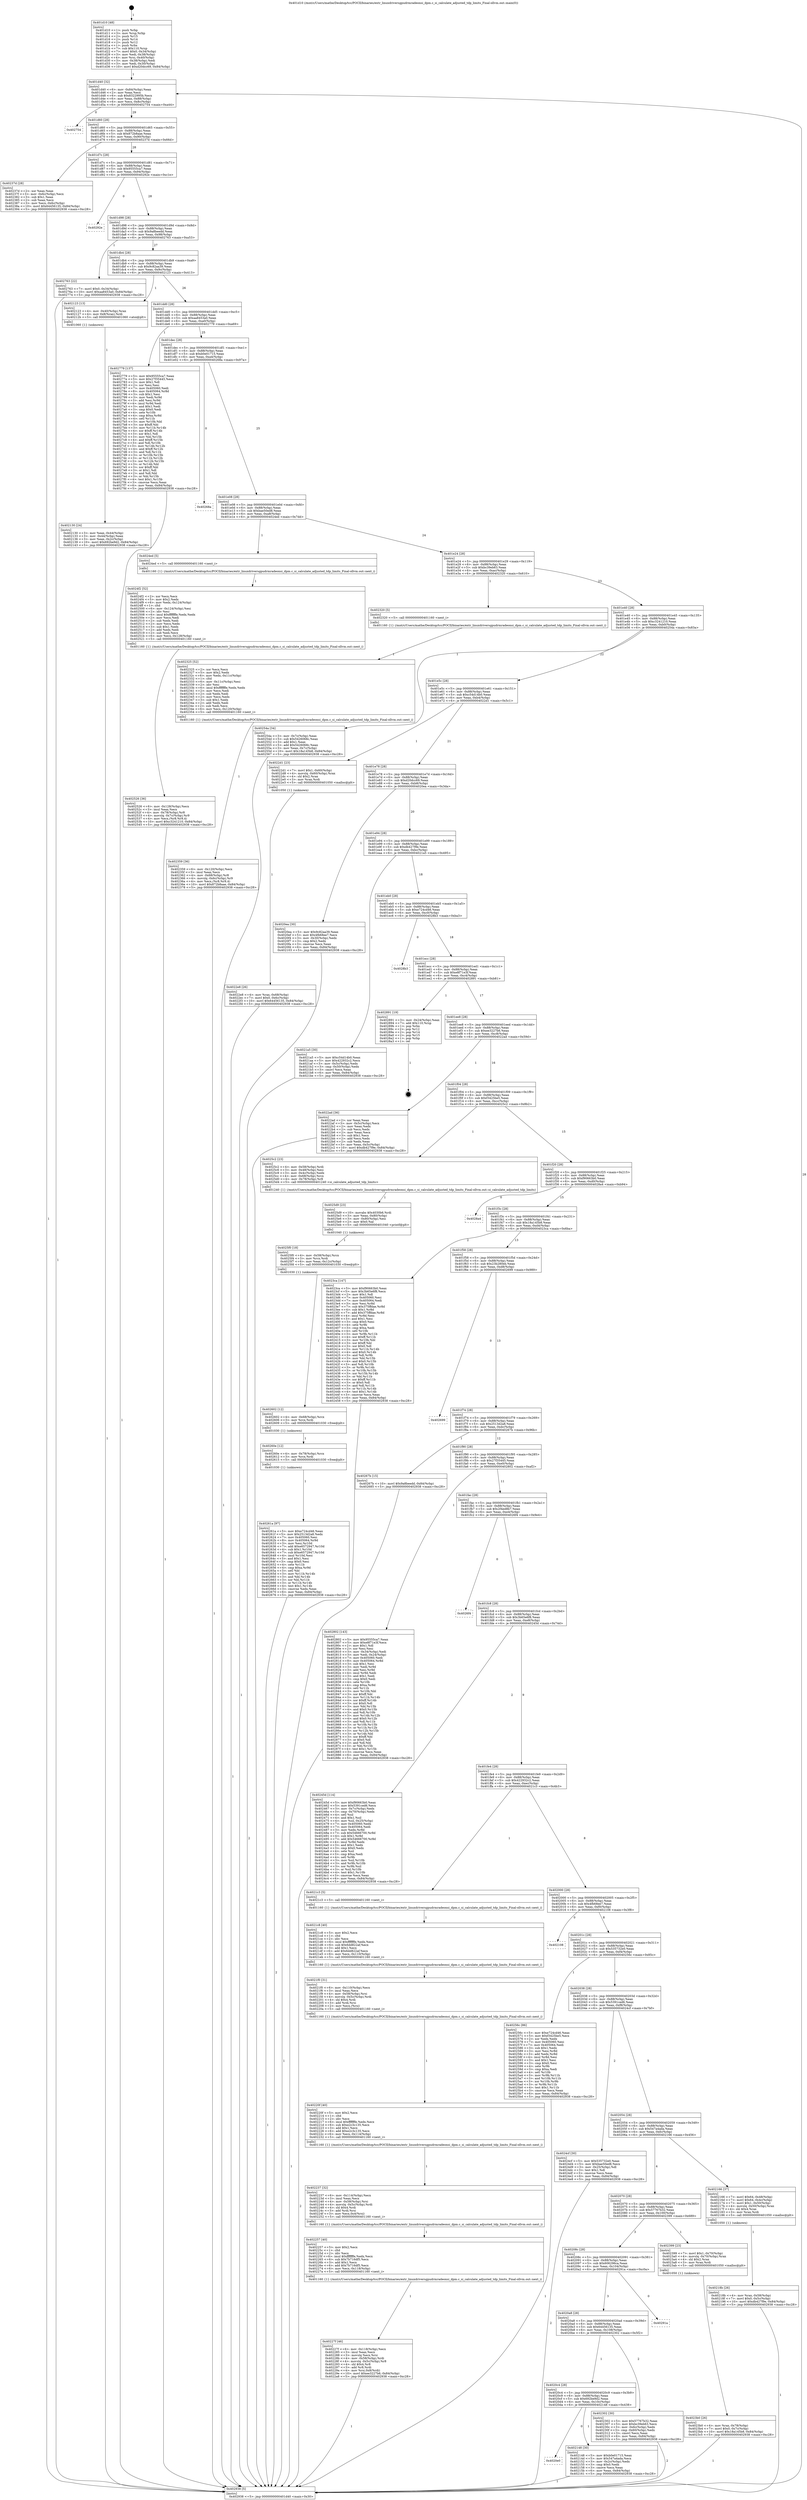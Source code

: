 digraph "0x401d10" {
  label = "0x401d10 (/mnt/c/Users/mathe/Desktop/tcc/POCII/binaries/extr_linuxdriversgpudrmradeonsi_dpm.c_si_calculate_adjusted_tdp_limits_Final-ollvm.out::main(0))"
  labelloc = "t"
  node[shape=record]

  Entry [label="",width=0.3,height=0.3,shape=circle,fillcolor=black,style=filled]
  "0x401d40" [label="{
     0x401d40 [32]\l
     | [instrs]\l
     &nbsp;&nbsp;0x401d40 \<+6\>: mov -0x84(%rbp),%eax\l
     &nbsp;&nbsp;0x401d46 \<+2\>: mov %eax,%ecx\l
     &nbsp;&nbsp;0x401d48 \<+6\>: sub $0x8322995b,%ecx\l
     &nbsp;&nbsp;0x401d4e \<+6\>: mov %eax,-0x88(%rbp)\l
     &nbsp;&nbsp;0x401d54 \<+6\>: mov %ecx,-0x8c(%rbp)\l
     &nbsp;&nbsp;0x401d5a \<+6\>: je 0000000000402754 \<main+0xa44\>\l
  }"]
  "0x402754" [label="{
     0x402754\l
  }", style=dashed]
  "0x401d60" [label="{
     0x401d60 [28]\l
     | [instrs]\l
     &nbsp;&nbsp;0x401d60 \<+5\>: jmp 0000000000401d65 \<main+0x55\>\l
     &nbsp;&nbsp;0x401d65 \<+6\>: mov -0x88(%rbp),%eax\l
     &nbsp;&nbsp;0x401d6b \<+5\>: sub $0x872b8aae,%eax\l
     &nbsp;&nbsp;0x401d70 \<+6\>: mov %eax,-0x90(%rbp)\l
     &nbsp;&nbsp;0x401d76 \<+6\>: je 000000000040237d \<main+0x66d\>\l
  }"]
  Exit [label="",width=0.3,height=0.3,shape=circle,fillcolor=black,style=filled,peripheries=2]
  "0x40237d" [label="{
     0x40237d [28]\l
     | [instrs]\l
     &nbsp;&nbsp;0x40237d \<+2\>: xor %eax,%eax\l
     &nbsp;&nbsp;0x40237f \<+3\>: mov -0x6c(%rbp),%ecx\l
     &nbsp;&nbsp;0x402382 \<+3\>: sub $0x1,%eax\l
     &nbsp;&nbsp;0x402385 \<+2\>: sub %eax,%ecx\l
     &nbsp;&nbsp;0x402387 \<+3\>: mov %ecx,-0x6c(%rbp)\l
     &nbsp;&nbsp;0x40238a \<+10\>: movl $0x64456135,-0x84(%rbp)\l
     &nbsp;&nbsp;0x402394 \<+5\>: jmp 0000000000402938 \<main+0xc28\>\l
  }"]
  "0x401d7c" [label="{
     0x401d7c [28]\l
     | [instrs]\l
     &nbsp;&nbsp;0x401d7c \<+5\>: jmp 0000000000401d81 \<main+0x71\>\l
     &nbsp;&nbsp;0x401d81 \<+6\>: mov -0x88(%rbp),%eax\l
     &nbsp;&nbsp;0x401d87 \<+5\>: sub $0x95555ca7,%eax\l
     &nbsp;&nbsp;0x401d8c \<+6\>: mov %eax,-0x94(%rbp)\l
     &nbsp;&nbsp;0x401d92 \<+6\>: je 000000000040292e \<main+0xc1e\>\l
  }"]
  "0x40261a" [label="{
     0x40261a [97]\l
     | [instrs]\l
     &nbsp;&nbsp;0x40261a \<+5\>: mov $0xe724cd46,%eax\l
     &nbsp;&nbsp;0x40261f \<+5\>: mov $0x2513d2a8,%edx\l
     &nbsp;&nbsp;0x402624 \<+7\>: mov 0x405060,%esi\l
     &nbsp;&nbsp;0x40262b \<+8\>: mov 0x405064,%r9d\l
     &nbsp;&nbsp;0x402633 \<+3\>: mov %esi,%r10d\l
     &nbsp;&nbsp;0x402636 \<+7\>: add $0xe6572947,%r10d\l
     &nbsp;&nbsp;0x40263d \<+4\>: sub $0x1,%r10d\l
     &nbsp;&nbsp;0x402641 \<+7\>: sub $0xe6572947,%r10d\l
     &nbsp;&nbsp;0x402648 \<+4\>: imul %r10d,%esi\l
     &nbsp;&nbsp;0x40264c \<+3\>: and $0x1,%esi\l
     &nbsp;&nbsp;0x40264f \<+3\>: cmp $0x0,%esi\l
     &nbsp;&nbsp;0x402652 \<+4\>: sete %r11b\l
     &nbsp;&nbsp;0x402656 \<+4\>: cmp $0xa,%r9d\l
     &nbsp;&nbsp;0x40265a \<+3\>: setl %bl\l
     &nbsp;&nbsp;0x40265d \<+3\>: mov %r11b,%r14b\l
     &nbsp;&nbsp;0x402660 \<+3\>: and %bl,%r14b\l
     &nbsp;&nbsp;0x402663 \<+3\>: xor %bl,%r11b\l
     &nbsp;&nbsp;0x402666 \<+3\>: or %r11b,%r14b\l
     &nbsp;&nbsp;0x402669 \<+4\>: test $0x1,%r14b\l
     &nbsp;&nbsp;0x40266d \<+3\>: cmovne %edx,%eax\l
     &nbsp;&nbsp;0x402670 \<+6\>: mov %eax,-0x84(%rbp)\l
     &nbsp;&nbsp;0x402676 \<+5\>: jmp 0000000000402938 \<main+0xc28\>\l
  }"]
  "0x40292e" [label="{
     0x40292e\l
  }", style=dashed]
  "0x401d98" [label="{
     0x401d98 [28]\l
     | [instrs]\l
     &nbsp;&nbsp;0x401d98 \<+5\>: jmp 0000000000401d9d \<main+0x8d\>\l
     &nbsp;&nbsp;0x401d9d \<+6\>: mov -0x88(%rbp),%eax\l
     &nbsp;&nbsp;0x401da3 \<+5\>: sub $0x9a8beedd,%eax\l
     &nbsp;&nbsp;0x401da8 \<+6\>: mov %eax,-0x98(%rbp)\l
     &nbsp;&nbsp;0x401dae \<+6\>: je 0000000000402763 \<main+0xa53\>\l
  }"]
  "0x40260e" [label="{
     0x40260e [12]\l
     | [instrs]\l
     &nbsp;&nbsp;0x40260e \<+4\>: mov -0x78(%rbp),%rcx\l
     &nbsp;&nbsp;0x402612 \<+3\>: mov %rcx,%rdi\l
     &nbsp;&nbsp;0x402615 \<+5\>: call 0000000000401030 \<free@plt\>\l
     | [calls]\l
     &nbsp;&nbsp;0x401030 \{1\} (unknown)\l
  }"]
  "0x402763" [label="{
     0x402763 [22]\l
     | [instrs]\l
     &nbsp;&nbsp;0x402763 \<+7\>: movl $0x0,-0x34(%rbp)\l
     &nbsp;&nbsp;0x40276a \<+10\>: movl $0xaa8453a0,-0x84(%rbp)\l
     &nbsp;&nbsp;0x402774 \<+5\>: jmp 0000000000402938 \<main+0xc28\>\l
  }"]
  "0x401db4" [label="{
     0x401db4 [28]\l
     | [instrs]\l
     &nbsp;&nbsp;0x401db4 \<+5\>: jmp 0000000000401db9 \<main+0xa9\>\l
     &nbsp;&nbsp;0x401db9 \<+6\>: mov -0x88(%rbp),%eax\l
     &nbsp;&nbsp;0x401dbf \<+5\>: sub $0x9c82aa39,%eax\l
     &nbsp;&nbsp;0x401dc4 \<+6\>: mov %eax,-0x9c(%rbp)\l
     &nbsp;&nbsp;0x401dca \<+6\>: je 0000000000402123 \<main+0x413\>\l
  }"]
  "0x402602" [label="{
     0x402602 [12]\l
     | [instrs]\l
     &nbsp;&nbsp;0x402602 \<+4\>: mov -0x68(%rbp),%rcx\l
     &nbsp;&nbsp;0x402606 \<+3\>: mov %rcx,%rdi\l
     &nbsp;&nbsp;0x402609 \<+5\>: call 0000000000401030 \<free@plt\>\l
     | [calls]\l
     &nbsp;&nbsp;0x401030 \{1\} (unknown)\l
  }"]
  "0x402123" [label="{
     0x402123 [13]\l
     | [instrs]\l
     &nbsp;&nbsp;0x402123 \<+4\>: mov -0x40(%rbp),%rax\l
     &nbsp;&nbsp;0x402127 \<+4\>: mov 0x8(%rax),%rdi\l
     &nbsp;&nbsp;0x40212b \<+5\>: call 0000000000401060 \<atoi@plt\>\l
     | [calls]\l
     &nbsp;&nbsp;0x401060 \{1\} (unknown)\l
  }"]
  "0x401dd0" [label="{
     0x401dd0 [28]\l
     | [instrs]\l
     &nbsp;&nbsp;0x401dd0 \<+5\>: jmp 0000000000401dd5 \<main+0xc5\>\l
     &nbsp;&nbsp;0x401dd5 \<+6\>: mov -0x88(%rbp),%eax\l
     &nbsp;&nbsp;0x401ddb \<+5\>: sub $0xaa8453a0,%eax\l
     &nbsp;&nbsp;0x401de0 \<+6\>: mov %eax,-0xa0(%rbp)\l
     &nbsp;&nbsp;0x401de6 \<+6\>: je 0000000000402779 \<main+0xa69\>\l
  }"]
  "0x4025f0" [label="{
     0x4025f0 [18]\l
     | [instrs]\l
     &nbsp;&nbsp;0x4025f0 \<+4\>: mov -0x58(%rbp),%rcx\l
     &nbsp;&nbsp;0x4025f4 \<+3\>: mov %rcx,%rdi\l
     &nbsp;&nbsp;0x4025f7 \<+6\>: mov %eax,-0x12c(%rbp)\l
     &nbsp;&nbsp;0x4025fd \<+5\>: call 0000000000401030 \<free@plt\>\l
     | [calls]\l
     &nbsp;&nbsp;0x401030 \{1\} (unknown)\l
  }"]
  "0x402779" [label="{
     0x402779 [137]\l
     | [instrs]\l
     &nbsp;&nbsp;0x402779 \<+5\>: mov $0x95555ca7,%eax\l
     &nbsp;&nbsp;0x40277e \<+5\>: mov $0x27f35445,%ecx\l
     &nbsp;&nbsp;0x402783 \<+2\>: mov $0x1,%dl\l
     &nbsp;&nbsp;0x402785 \<+2\>: xor %esi,%esi\l
     &nbsp;&nbsp;0x402787 \<+7\>: mov 0x405060,%edi\l
     &nbsp;&nbsp;0x40278e \<+8\>: mov 0x405064,%r8d\l
     &nbsp;&nbsp;0x402796 \<+3\>: sub $0x1,%esi\l
     &nbsp;&nbsp;0x402799 \<+3\>: mov %edi,%r9d\l
     &nbsp;&nbsp;0x40279c \<+3\>: add %esi,%r9d\l
     &nbsp;&nbsp;0x40279f \<+4\>: imul %r9d,%edi\l
     &nbsp;&nbsp;0x4027a3 \<+3\>: and $0x1,%edi\l
     &nbsp;&nbsp;0x4027a6 \<+3\>: cmp $0x0,%edi\l
     &nbsp;&nbsp;0x4027a9 \<+4\>: sete %r10b\l
     &nbsp;&nbsp;0x4027ad \<+4\>: cmp $0xa,%r8d\l
     &nbsp;&nbsp;0x4027b1 \<+4\>: setl %r11b\l
     &nbsp;&nbsp;0x4027b5 \<+3\>: mov %r10b,%bl\l
     &nbsp;&nbsp;0x4027b8 \<+3\>: xor $0xff,%bl\l
     &nbsp;&nbsp;0x4027bb \<+3\>: mov %r11b,%r14b\l
     &nbsp;&nbsp;0x4027be \<+4\>: xor $0xff,%r14b\l
     &nbsp;&nbsp;0x4027c2 \<+3\>: xor $0x1,%dl\l
     &nbsp;&nbsp;0x4027c5 \<+3\>: mov %bl,%r15b\l
     &nbsp;&nbsp;0x4027c8 \<+4\>: and $0xff,%r15b\l
     &nbsp;&nbsp;0x4027cc \<+3\>: and %dl,%r10b\l
     &nbsp;&nbsp;0x4027cf \<+3\>: mov %r14b,%r12b\l
     &nbsp;&nbsp;0x4027d2 \<+4\>: and $0xff,%r12b\l
     &nbsp;&nbsp;0x4027d6 \<+3\>: and %dl,%r11b\l
     &nbsp;&nbsp;0x4027d9 \<+3\>: or %r10b,%r15b\l
     &nbsp;&nbsp;0x4027dc \<+3\>: or %r11b,%r12b\l
     &nbsp;&nbsp;0x4027df \<+3\>: xor %r12b,%r15b\l
     &nbsp;&nbsp;0x4027e2 \<+3\>: or %r14b,%bl\l
     &nbsp;&nbsp;0x4027e5 \<+3\>: xor $0xff,%bl\l
     &nbsp;&nbsp;0x4027e8 \<+3\>: or $0x1,%dl\l
     &nbsp;&nbsp;0x4027eb \<+2\>: and %dl,%bl\l
     &nbsp;&nbsp;0x4027ed \<+3\>: or %bl,%r15b\l
     &nbsp;&nbsp;0x4027f0 \<+4\>: test $0x1,%r15b\l
     &nbsp;&nbsp;0x4027f4 \<+3\>: cmovne %ecx,%eax\l
     &nbsp;&nbsp;0x4027f7 \<+6\>: mov %eax,-0x84(%rbp)\l
     &nbsp;&nbsp;0x4027fd \<+5\>: jmp 0000000000402938 \<main+0xc28\>\l
  }"]
  "0x401dec" [label="{
     0x401dec [28]\l
     | [instrs]\l
     &nbsp;&nbsp;0x401dec \<+5\>: jmp 0000000000401df1 \<main+0xe1\>\l
     &nbsp;&nbsp;0x401df1 \<+6\>: mov -0x88(%rbp),%eax\l
     &nbsp;&nbsp;0x401df7 \<+5\>: sub $0xb0e01715,%eax\l
     &nbsp;&nbsp;0x401dfc \<+6\>: mov %eax,-0xa4(%rbp)\l
     &nbsp;&nbsp;0x401e02 \<+6\>: je 000000000040268a \<main+0x97a\>\l
  }"]
  "0x4025d9" [label="{
     0x4025d9 [23]\l
     | [instrs]\l
     &nbsp;&nbsp;0x4025d9 \<+10\>: movabs $0x4030b6,%rdi\l
     &nbsp;&nbsp;0x4025e3 \<+3\>: mov %eax,-0x80(%rbp)\l
     &nbsp;&nbsp;0x4025e6 \<+3\>: mov -0x80(%rbp),%esi\l
     &nbsp;&nbsp;0x4025e9 \<+2\>: mov $0x0,%al\l
     &nbsp;&nbsp;0x4025eb \<+5\>: call 0000000000401040 \<printf@plt\>\l
     | [calls]\l
     &nbsp;&nbsp;0x401040 \{1\} (unknown)\l
  }"]
  "0x40268a" [label="{
     0x40268a\l
  }", style=dashed]
  "0x401e08" [label="{
     0x401e08 [28]\l
     | [instrs]\l
     &nbsp;&nbsp;0x401e08 \<+5\>: jmp 0000000000401e0d \<main+0xfd\>\l
     &nbsp;&nbsp;0x401e0d \<+6\>: mov -0x88(%rbp),%eax\l
     &nbsp;&nbsp;0x401e13 \<+5\>: sub $0xbae50ed8,%eax\l
     &nbsp;&nbsp;0x401e18 \<+6\>: mov %eax,-0xa8(%rbp)\l
     &nbsp;&nbsp;0x401e1e \<+6\>: je 00000000004024ed \<main+0x7dd\>\l
  }"]
  "0x402526" [label="{
     0x402526 [36]\l
     | [instrs]\l
     &nbsp;&nbsp;0x402526 \<+6\>: mov -0x128(%rbp),%ecx\l
     &nbsp;&nbsp;0x40252c \<+3\>: imul %eax,%ecx\l
     &nbsp;&nbsp;0x40252f \<+4\>: mov -0x78(%rbp),%r8\l
     &nbsp;&nbsp;0x402533 \<+4\>: movslq -0x7c(%rbp),%r9\l
     &nbsp;&nbsp;0x402537 \<+4\>: mov %ecx,(%r8,%r9,4)\l
     &nbsp;&nbsp;0x40253b \<+10\>: movl $0xc3241210,-0x84(%rbp)\l
     &nbsp;&nbsp;0x402545 \<+5\>: jmp 0000000000402938 \<main+0xc28\>\l
  }"]
  "0x4024ed" [label="{
     0x4024ed [5]\l
     | [instrs]\l
     &nbsp;&nbsp;0x4024ed \<+5\>: call 0000000000401160 \<next_i\>\l
     | [calls]\l
     &nbsp;&nbsp;0x401160 \{1\} (/mnt/c/Users/mathe/Desktop/tcc/POCII/binaries/extr_linuxdriversgpudrmradeonsi_dpm.c_si_calculate_adjusted_tdp_limits_Final-ollvm.out::next_i)\l
  }"]
  "0x401e24" [label="{
     0x401e24 [28]\l
     | [instrs]\l
     &nbsp;&nbsp;0x401e24 \<+5\>: jmp 0000000000401e29 \<main+0x119\>\l
     &nbsp;&nbsp;0x401e29 \<+6\>: mov -0x88(%rbp),%eax\l
     &nbsp;&nbsp;0x401e2f \<+5\>: sub $0xbc39eb63,%eax\l
     &nbsp;&nbsp;0x401e34 \<+6\>: mov %eax,-0xac(%rbp)\l
     &nbsp;&nbsp;0x401e3a \<+6\>: je 0000000000402320 \<main+0x610\>\l
  }"]
  "0x4024f2" [label="{
     0x4024f2 [52]\l
     | [instrs]\l
     &nbsp;&nbsp;0x4024f2 \<+2\>: xor %ecx,%ecx\l
     &nbsp;&nbsp;0x4024f4 \<+5\>: mov $0x2,%edx\l
     &nbsp;&nbsp;0x4024f9 \<+6\>: mov %edx,-0x124(%rbp)\l
     &nbsp;&nbsp;0x4024ff \<+1\>: cltd\l
     &nbsp;&nbsp;0x402500 \<+6\>: mov -0x124(%rbp),%esi\l
     &nbsp;&nbsp;0x402506 \<+2\>: idiv %esi\l
     &nbsp;&nbsp;0x402508 \<+6\>: imul $0xfffffffe,%edx,%edx\l
     &nbsp;&nbsp;0x40250e \<+2\>: mov %ecx,%edi\l
     &nbsp;&nbsp;0x402510 \<+2\>: sub %edx,%edi\l
     &nbsp;&nbsp;0x402512 \<+2\>: mov %ecx,%edx\l
     &nbsp;&nbsp;0x402514 \<+3\>: sub $0x1,%edx\l
     &nbsp;&nbsp;0x402517 \<+2\>: add %edx,%edi\l
     &nbsp;&nbsp;0x402519 \<+2\>: sub %edi,%ecx\l
     &nbsp;&nbsp;0x40251b \<+6\>: mov %ecx,-0x128(%rbp)\l
     &nbsp;&nbsp;0x402521 \<+5\>: call 0000000000401160 \<next_i\>\l
     | [calls]\l
     &nbsp;&nbsp;0x401160 \{1\} (/mnt/c/Users/mathe/Desktop/tcc/POCII/binaries/extr_linuxdriversgpudrmradeonsi_dpm.c_si_calculate_adjusted_tdp_limits_Final-ollvm.out::next_i)\l
  }"]
  "0x402320" [label="{
     0x402320 [5]\l
     | [instrs]\l
     &nbsp;&nbsp;0x402320 \<+5\>: call 0000000000401160 \<next_i\>\l
     | [calls]\l
     &nbsp;&nbsp;0x401160 \{1\} (/mnt/c/Users/mathe/Desktop/tcc/POCII/binaries/extr_linuxdriversgpudrmradeonsi_dpm.c_si_calculate_adjusted_tdp_limits_Final-ollvm.out::next_i)\l
  }"]
  "0x401e40" [label="{
     0x401e40 [28]\l
     | [instrs]\l
     &nbsp;&nbsp;0x401e40 \<+5\>: jmp 0000000000401e45 \<main+0x135\>\l
     &nbsp;&nbsp;0x401e45 \<+6\>: mov -0x88(%rbp),%eax\l
     &nbsp;&nbsp;0x401e4b \<+5\>: sub $0xc3241210,%eax\l
     &nbsp;&nbsp;0x401e50 \<+6\>: mov %eax,-0xb0(%rbp)\l
     &nbsp;&nbsp;0x401e56 \<+6\>: je 000000000040254a \<main+0x83a\>\l
  }"]
  "0x4023b0" [label="{
     0x4023b0 [26]\l
     | [instrs]\l
     &nbsp;&nbsp;0x4023b0 \<+4\>: mov %rax,-0x78(%rbp)\l
     &nbsp;&nbsp;0x4023b4 \<+7\>: movl $0x0,-0x7c(%rbp)\l
     &nbsp;&nbsp;0x4023bb \<+10\>: movl $0x18a145b8,-0x84(%rbp)\l
     &nbsp;&nbsp;0x4023c5 \<+5\>: jmp 0000000000402938 \<main+0xc28\>\l
  }"]
  "0x40254a" [label="{
     0x40254a [34]\l
     | [instrs]\l
     &nbsp;&nbsp;0x40254a \<+3\>: mov -0x7c(%rbp),%eax\l
     &nbsp;&nbsp;0x40254d \<+5\>: sub $0x5426068c,%eax\l
     &nbsp;&nbsp;0x402552 \<+3\>: add $0x1,%eax\l
     &nbsp;&nbsp;0x402555 \<+5\>: add $0x5426068c,%eax\l
     &nbsp;&nbsp;0x40255a \<+3\>: mov %eax,-0x7c(%rbp)\l
     &nbsp;&nbsp;0x40255d \<+10\>: movl $0x18a145b8,-0x84(%rbp)\l
     &nbsp;&nbsp;0x402567 \<+5\>: jmp 0000000000402938 \<main+0xc28\>\l
  }"]
  "0x401e5c" [label="{
     0x401e5c [28]\l
     | [instrs]\l
     &nbsp;&nbsp;0x401e5c \<+5\>: jmp 0000000000401e61 \<main+0x151\>\l
     &nbsp;&nbsp;0x401e61 \<+6\>: mov -0x88(%rbp),%eax\l
     &nbsp;&nbsp;0x401e67 \<+5\>: sub $0xc54d14b0,%eax\l
     &nbsp;&nbsp;0x401e6c \<+6\>: mov %eax,-0xb4(%rbp)\l
     &nbsp;&nbsp;0x401e72 \<+6\>: je 00000000004022d1 \<main+0x5c1\>\l
  }"]
  "0x402359" [label="{
     0x402359 [36]\l
     | [instrs]\l
     &nbsp;&nbsp;0x402359 \<+6\>: mov -0x120(%rbp),%ecx\l
     &nbsp;&nbsp;0x40235f \<+3\>: imul %eax,%ecx\l
     &nbsp;&nbsp;0x402362 \<+4\>: mov -0x68(%rbp),%r8\l
     &nbsp;&nbsp;0x402366 \<+4\>: movslq -0x6c(%rbp),%r9\l
     &nbsp;&nbsp;0x40236a \<+4\>: mov %ecx,(%r8,%r9,4)\l
     &nbsp;&nbsp;0x40236e \<+10\>: movl $0x872b8aae,-0x84(%rbp)\l
     &nbsp;&nbsp;0x402378 \<+5\>: jmp 0000000000402938 \<main+0xc28\>\l
  }"]
  "0x4022d1" [label="{
     0x4022d1 [23]\l
     | [instrs]\l
     &nbsp;&nbsp;0x4022d1 \<+7\>: movl $0x1,-0x60(%rbp)\l
     &nbsp;&nbsp;0x4022d8 \<+4\>: movslq -0x60(%rbp),%rax\l
     &nbsp;&nbsp;0x4022dc \<+4\>: shl $0x2,%rax\l
     &nbsp;&nbsp;0x4022e0 \<+3\>: mov %rax,%rdi\l
     &nbsp;&nbsp;0x4022e3 \<+5\>: call 0000000000401050 \<malloc@plt\>\l
     | [calls]\l
     &nbsp;&nbsp;0x401050 \{1\} (unknown)\l
  }"]
  "0x401e78" [label="{
     0x401e78 [28]\l
     | [instrs]\l
     &nbsp;&nbsp;0x401e78 \<+5\>: jmp 0000000000401e7d \<main+0x16d\>\l
     &nbsp;&nbsp;0x401e7d \<+6\>: mov -0x88(%rbp),%eax\l
     &nbsp;&nbsp;0x401e83 \<+5\>: sub $0xd20dcc69,%eax\l
     &nbsp;&nbsp;0x401e88 \<+6\>: mov %eax,-0xb8(%rbp)\l
     &nbsp;&nbsp;0x401e8e \<+6\>: je 00000000004020ea \<main+0x3da\>\l
  }"]
  "0x402325" [label="{
     0x402325 [52]\l
     | [instrs]\l
     &nbsp;&nbsp;0x402325 \<+2\>: xor %ecx,%ecx\l
     &nbsp;&nbsp;0x402327 \<+5\>: mov $0x2,%edx\l
     &nbsp;&nbsp;0x40232c \<+6\>: mov %edx,-0x11c(%rbp)\l
     &nbsp;&nbsp;0x402332 \<+1\>: cltd\l
     &nbsp;&nbsp;0x402333 \<+6\>: mov -0x11c(%rbp),%esi\l
     &nbsp;&nbsp;0x402339 \<+2\>: idiv %esi\l
     &nbsp;&nbsp;0x40233b \<+6\>: imul $0xfffffffe,%edx,%edx\l
     &nbsp;&nbsp;0x402341 \<+2\>: mov %ecx,%edi\l
     &nbsp;&nbsp;0x402343 \<+2\>: sub %edx,%edi\l
     &nbsp;&nbsp;0x402345 \<+2\>: mov %ecx,%edx\l
     &nbsp;&nbsp;0x402347 \<+3\>: sub $0x1,%edx\l
     &nbsp;&nbsp;0x40234a \<+2\>: add %edx,%edi\l
     &nbsp;&nbsp;0x40234c \<+2\>: sub %edi,%ecx\l
     &nbsp;&nbsp;0x40234e \<+6\>: mov %ecx,-0x120(%rbp)\l
     &nbsp;&nbsp;0x402354 \<+5\>: call 0000000000401160 \<next_i\>\l
     | [calls]\l
     &nbsp;&nbsp;0x401160 \{1\} (/mnt/c/Users/mathe/Desktop/tcc/POCII/binaries/extr_linuxdriversgpudrmradeonsi_dpm.c_si_calculate_adjusted_tdp_limits_Final-ollvm.out::next_i)\l
  }"]
  "0x4020ea" [label="{
     0x4020ea [30]\l
     | [instrs]\l
     &nbsp;&nbsp;0x4020ea \<+5\>: mov $0x9c82aa39,%eax\l
     &nbsp;&nbsp;0x4020ef \<+5\>: mov $0x4fb68ee7,%ecx\l
     &nbsp;&nbsp;0x4020f4 \<+3\>: mov -0x30(%rbp),%edx\l
     &nbsp;&nbsp;0x4020f7 \<+3\>: cmp $0x2,%edx\l
     &nbsp;&nbsp;0x4020fa \<+3\>: cmovne %ecx,%eax\l
     &nbsp;&nbsp;0x4020fd \<+6\>: mov %eax,-0x84(%rbp)\l
     &nbsp;&nbsp;0x402103 \<+5\>: jmp 0000000000402938 \<main+0xc28\>\l
  }"]
  "0x401e94" [label="{
     0x401e94 [28]\l
     | [instrs]\l
     &nbsp;&nbsp;0x401e94 \<+5\>: jmp 0000000000401e99 \<main+0x189\>\l
     &nbsp;&nbsp;0x401e99 \<+6\>: mov -0x88(%rbp),%eax\l
     &nbsp;&nbsp;0x401e9f \<+5\>: sub $0xdb427f9e,%eax\l
     &nbsp;&nbsp;0x401ea4 \<+6\>: mov %eax,-0xbc(%rbp)\l
     &nbsp;&nbsp;0x401eaa \<+6\>: je 00000000004021a5 \<main+0x495\>\l
  }"]
  "0x402938" [label="{
     0x402938 [5]\l
     | [instrs]\l
     &nbsp;&nbsp;0x402938 \<+5\>: jmp 0000000000401d40 \<main+0x30\>\l
  }"]
  "0x401d10" [label="{
     0x401d10 [48]\l
     | [instrs]\l
     &nbsp;&nbsp;0x401d10 \<+1\>: push %rbp\l
     &nbsp;&nbsp;0x401d11 \<+3\>: mov %rsp,%rbp\l
     &nbsp;&nbsp;0x401d14 \<+2\>: push %r15\l
     &nbsp;&nbsp;0x401d16 \<+2\>: push %r14\l
     &nbsp;&nbsp;0x401d18 \<+2\>: push %r12\l
     &nbsp;&nbsp;0x401d1a \<+1\>: push %rbx\l
     &nbsp;&nbsp;0x401d1b \<+7\>: sub $0x110,%rsp\l
     &nbsp;&nbsp;0x401d22 \<+7\>: movl $0x0,-0x34(%rbp)\l
     &nbsp;&nbsp;0x401d29 \<+3\>: mov %edi,-0x38(%rbp)\l
     &nbsp;&nbsp;0x401d2c \<+4\>: mov %rsi,-0x40(%rbp)\l
     &nbsp;&nbsp;0x401d30 \<+3\>: mov -0x38(%rbp),%edi\l
     &nbsp;&nbsp;0x401d33 \<+3\>: mov %edi,-0x30(%rbp)\l
     &nbsp;&nbsp;0x401d36 \<+10\>: movl $0xd20dcc69,-0x84(%rbp)\l
  }"]
  "0x402130" [label="{
     0x402130 [24]\l
     | [instrs]\l
     &nbsp;&nbsp;0x402130 \<+3\>: mov %eax,-0x44(%rbp)\l
     &nbsp;&nbsp;0x402133 \<+3\>: mov -0x44(%rbp),%eax\l
     &nbsp;&nbsp;0x402136 \<+3\>: mov %eax,-0x2c(%rbp)\l
     &nbsp;&nbsp;0x402139 \<+10\>: movl $0x692be9d2,-0x84(%rbp)\l
     &nbsp;&nbsp;0x402143 \<+5\>: jmp 0000000000402938 \<main+0xc28\>\l
  }"]
  "0x4022e8" [label="{
     0x4022e8 [26]\l
     | [instrs]\l
     &nbsp;&nbsp;0x4022e8 \<+4\>: mov %rax,-0x68(%rbp)\l
     &nbsp;&nbsp;0x4022ec \<+7\>: movl $0x0,-0x6c(%rbp)\l
     &nbsp;&nbsp;0x4022f3 \<+10\>: movl $0x64456135,-0x84(%rbp)\l
     &nbsp;&nbsp;0x4022fd \<+5\>: jmp 0000000000402938 \<main+0xc28\>\l
  }"]
  "0x4021a5" [label="{
     0x4021a5 [30]\l
     | [instrs]\l
     &nbsp;&nbsp;0x4021a5 \<+5\>: mov $0xc54d14b0,%eax\l
     &nbsp;&nbsp;0x4021aa \<+5\>: mov $0x422932c2,%ecx\l
     &nbsp;&nbsp;0x4021af \<+3\>: mov -0x5c(%rbp),%edx\l
     &nbsp;&nbsp;0x4021b2 \<+3\>: cmp -0x50(%rbp),%edx\l
     &nbsp;&nbsp;0x4021b5 \<+3\>: cmovl %ecx,%eax\l
     &nbsp;&nbsp;0x4021b8 \<+6\>: mov %eax,-0x84(%rbp)\l
     &nbsp;&nbsp;0x4021be \<+5\>: jmp 0000000000402938 \<main+0xc28\>\l
  }"]
  "0x401eb0" [label="{
     0x401eb0 [28]\l
     | [instrs]\l
     &nbsp;&nbsp;0x401eb0 \<+5\>: jmp 0000000000401eb5 \<main+0x1a5\>\l
     &nbsp;&nbsp;0x401eb5 \<+6\>: mov -0x88(%rbp),%eax\l
     &nbsp;&nbsp;0x401ebb \<+5\>: sub $0xe724cd46,%eax\l
     &nbsp;&nbsp;0x401ec0 \<+6\>: mov %eax,-0xc0(%rbp)\l
     &nbsp;&nbsp;0x401ec6 \<+6\>: je 00000000004028b3 \<main+0xba3\>\l
  }"]
  "0x40227f" [label="{
     0x40227f [46]\l
     | [instrs]\l
     &nbsp;&nbsp;0x40227f \<+6\>: mov -0x118(%rbp),%ecx\l
     &nbsp;&nbsp;0x402285 \<+3\>: imul %eax,%ecx\l
     &nbsp;&nbsp;0x402288 \<+3\>: movslq %ecx,%rsi\l
     &nbsp;&nbsp;0x40228b \<+4\>: mov -0x58(%rbp),%rdi\l
     &nbsp;&nbsp;0x40228f \<+4\>: movslq -0x5c(%rbp),%r8\l
     &nbsp;&nbsp;0x402293 \<+4\>: shl $0x4,%r8\l
     &nbsp;&nbsp;0x402297 \<+3\>: add %r8,%rdi\l
     &nbsp;&nbsp;0x40229a \<+4\>: mov %rsi,0x8(%rdi)\l
     &nbsp;&nbsp;0x40229e \<+10\>: movl $0xee3227b6,-0x84(%rbp)\l
     &nbsp;&nbsp;0x4022a8 \<+5\>: jmp 0000000000402938 \<main+0xc28\>\l
  }"]
  "0x4028b3" [label="{
     0x4028b3\l
  }", style=dashed]
  "0x401ecc" [label="{
     0x401ecc [28]\l
     | [instrs]\l
     &nbsp;&nbsp;0x401ecc \<+5\>: jmp 0000000000401ed1 \<main+0x1c1\>\l
     &nbsp;&nbsp;0x401ed1 \<+6\>: mov -0x88(%rbp),%eax\l
     &nbsp;&nbsp;0x401ed7 \<+5\>: sub $0xe8f71e3f,%eax\l
     &nbsp;&nbsp;0x401edc \<+6\>: mov %eax,-0xc4(%rbp)\l
     &nbsp;&nbsp;0x401ee2 \<+6\>: je 0000000000402891 \<main+0xb81\>\l
  }"]
  "0x402257" [label="{
     0x402257 [40]\l
     | [instrs]\l
     &nbsp;&nbsp;0x402257 \<+5\>: mov $0x2,%ecx\l
     &nbsp;&nbsp;0x40225c \<+1\>: cltd\l
     &nbsp;&nbsp;0x40225d \<+2\>: idiv %ecx\l
     &nbsp;&nbsp;0x40225f \<+6\>: imul $0xfffffffe,%edx,%ecx\l
     &nbsp;&nbsp;0x402265 \<+6\>: sub $0x7b716df5,%ecx\l
     &nbsp;&nbsp;0x40226b \<+3\>: add $0x1,%ecx\l
     &nbsp;&nbsp;0x40226e \<+6\>: add $0x7b716df5,%ecx\l
     &nbsp;&nbsp;0x402274 \<+6\>: mov %ecx,-0x118(%rbp)\l
     &nbsp;&nbsp;0x40227a \<+5\>: call 0000000000401160 \<next_i\>\l
     | [calls]\l
     &nbsp;&nbsp;0x401160 \{1\} (/mnt/c/Users/mathe/Desktop/tcc/POCII/binaries/extr_linuxdriversgpudrmradeonsi_dpm.c_si_calculate_adjusted_tdp_limits_Final-ollvm.out::next_i)\l
  }"]
  "0x402891" [label="{
     0x402891 [19]\l
     | [instrs]\l
     &nbsp;&nbsp;0x402891 \<+3\>: mov -0x24(%rbp),%eax\l
     &nbsp;&nbsp;0x402894 \<+7\>: add $0x110,%rsp\l
     &nbsp;&nbsp;0x40289b \<+1\>: pop %rbx\l
     &nbsp;&nbsp;0x40289c \<+2\>: pop %r12\l
     &nbsp;&nbsp;0x40289e \<+2\>: pop %r14\l
     &nbsp;&nbsp;0x4028a0 \<+2\>: pop %r15\l
     &nbsp;&nbsp;0x4028a2 \<+1\>: pop %rbp\l
     &nbsp;&nbsp;0x4028a3 \<+1\>: ret\l
  }"]
  "0x401ee8" [label="{
     0x401ee8 [28]\l
     | [instrs]\l
     &nbsp;&nbsp;0x401ee8 \<+5\>: jmp 0000000000401eed \<main+0x1dd\>\l
     &nbsp;&nbsp;0x401eed \<+6\>: mov -0x88(%rbp),%eax\l
     &nbsp;&nbsp;0x401ef3 \<+5\>: sub $0xee3227b6,%eax\l
     &nbsp;&nbsp;0x401ef8 \<+6\>: mov %eax,-0xc8(%rbp)\l
     &nbsp;&nbsp;0x401efe \<+6\>: je 00000000004022ad \<main+0x59d\>\l
  }"]
  "0x402237" [label="{
     0x402237 [32]\l
     | [instrs]\l
     &nbsp;&nbsp;0x402237 \<+6\>: mov -0x114(%rbp),%ecx\l
     &nbsp;&nbsp;0x40223d \<+3\>: imul %eax,%ecx\l
     &nbsp;&nbsp;0x402240 \<+4\>: mov -0x58(%rbp),%rsi\l
     &nbsp;&nbsp;0x402244 \<+4\>: movslq -0x5c(%rbp),%rdi\l
     &nbsp;&nbsp;0x402248 \<+4\>: shl $0x4,%rdi\l
     &nbsp;&nbsp;0x40224c \<+3\>: add %rdi,%rsi\l
     &nbsp;&nbsp;0x40224f \<+3\>: mov %ecx,0x4(%rsi)\l
     &nbsp;&nbsp;0x402252 \<+5\>: call 0000000000401160 \<next_i\>\l
     | [calls]\l
     &nbsp;&nbsp;0x401160 \{1\} (/mnt/c/Users/mathe/Desktop/tcc/POCII/binaries/extr_linuxdriversgpudrmradeonsi_dpm.c_si_calculate_adjusted_tdp_limits_Final-ollvm.out::next_i)\l
  }"]
  "0x4022ad" [label="{
     0x4022ad [36]\l
     | [instrs]\l
     &nbsp;&nbsp;0x4022ad \<+2\>: xor %eax,%eax\l
     &nbsp;&nbsp;0x4022af \<+3\>: mov -0x5c(%rbp),%ecx\l
     &nbsp;&nbsp;0x4022b2 \<+2\>: mov %eax,%edx\l
     &nbsp;&nbsp;0x4022b4 \<+2\>: sub %ecx,%edx\l
     &nbsp;&nbsp;0x4022b6 \<+2\>: mov %eax,%ecx\l
     &nbsp;&nbsp;0x4022b8 \<+3\>: sub $0x1,%ecx\l
     &nbsp;&nbsp;0x4022bb \<+2\>: add %ecx,%edx\l
     &nbsp;&nbsp;0x4022bd \<+2\>: sub %edx,%eax\l
     &nbsp;&nbsp;0x4022bf \<+3\>: mov %eax,-0x5c(%rbp)\l
     &nbsp;&nbsp;0x4022c2 \<+10\>: movl $0xdb427f9e,-0x84(%rbp)\l
     &nbsp;&nbsp;0x4022cc \<+5\>: jmp 0000000000402938 \<main+0xc28\>\l
  }"]
  "0x401f04" [label="{
     0x401f04 [28]\l
     | [instrs]\l
     &nbsp;&nbsp;0x401f04 \<+5\>: jmp 0000000000401f09 \<main+0x1f9\>\l
     &nbsp;&nbsp;0x401f09 \<+6\>: mov -0x88(%rbp),%eax\l
     &nbsp;&nbsp;0x401f0f \<+5\>: sub $0xf3425be5,%eax\l
     &nbsp;&nbsp;0x401f14 \<+6\>: mov %eax,-0xcc(%rbp)\l
     &nbsp;&nbsp;0x401f1a \<+6\>: je 00000000004025c2 \<main+0x8b2\>\l
  }"]
  "0x40220f" [label="{
     0x40220f [40]\l
     | [instrs]\l
     &nbsp;&nbsp;0x40220f \<+5\>: mov $0x2,%ecx\l
     &nbsp;&nbsp;0x402214 \<+1\>: cltd\l
     &nbsp;&nbsp;0x402215 \<+2\>: idiv %ecx\l
     &nbsp;&nbsp;0x402217 \<+6\>: imul $0xfffffffe,%edx,%ecx\l
     &nbsp;&nbsp;0x40221d \<+6\>: sub $0xe2c3c135,%ecx\l
     &nbsp;&nbsp;0x402223 \<+3\>: add $0x1,%ecx\l
     &nbsp;&nbsp;0x402226 \<+6\>: add $0xe2c3c135,%ecx\l
     &nbsp;&nbsp;0x40222c \<+6\>: mov %ecx,-0x114(%rbp)\l
     &nbsp;&nbsp;0x402232 \<+5\>: call 0000000000401160 \<next_i\>\l
     | [calls]\l
     &nbsp;&nbsp;0x401160 \{1\} (/mnt/c/Users/mathe/Desktop/tcc/POCII/binaries/extr_linuxdriversgpudrmradeonsi_dpm.c_si_calculate_adjusted_tdp_limits_Final-ollvm.out::next_i)\l
  }"]
  "0x4025c2" [label="{
     0x4025c2 [23]\l
     | [instrs]\l
     &nbsp;&nbsp;0x4025c2 \<+4\>: mov -0x58(%rbp),%rdi\l
     &nbsp;&nbsp;0x4025c6 \<+3\>: mov -0x48(%rbp),%esi\l
     &nbsp;&nbsp;0x4025c9 \<+3\>: mov -0x4c(%rbp),%edx\l
     &nbsp;&nbsp;0x4025cc \<+4\>: mov -0x68(%rbp),%rcx\l
     &nbsp;&nbsp;0x4025d0 \<+4\>: mov -0x78(%rbp),%r8\l
     &nbsp;&nbsp;0x4025d4 \<+5\>: call 0000000000401240 \<si_calculate_adjusted_tdp_limits\>\l
     | [calls]\l
     &nbsp;&nbsp;0x401240 \{1\} (/mnt/c/Users/mathe/Desktop/tcc/POCII/binaries/extr_linuxdriversgpudrmradeonsi_dpm.c_si_calculate_adjusted_tdp_limits_Final-ollvm.out::si_calculate_adjusted_tdp_limits)\l
  }"]
  "0x401f20" [label="{
     0x401f20 [28]\l
     | [instrs]\l
     &nbsp;&nbsp;0x401f20 \<+5\>: jmp 0000000000401f25 \<main+0x215\>\l
     &nbsp;&nbsp;0x401f25 \<+6\>: mov -0x88(%rbp),%eax\l
     &nbsp;&nbsp;0x401f2b \<+5\>: sub $0xf90663b0,%eax\l
     &nbsp;&nbsp;0x401f30 \<+6\>: mov %eax,-0xd0(%rbp)\l
     &nbsp;&nbsp;0x401f36 \<+6\>: je 00000000004028a4 \<main+0xb94\>\l
  }"]
  "0x4021f0" [label="{
     0x4021f0 [31]\l
     | [instrs]\l
     &nbsp;&nbsp;0x4021f0 \<+6\>: mov -0x110(%rbp),%ecx\l
     &nbsp;&nbsp;0x4021f6 \<+3\>: imul %eax,%ecx\l
     &nbsp;&nbsp;0x4021f9 \<+4\>: mov -0x58(%rbp),%rsi\l
     &nbsp;&nbsp;0x4021fd \<+4\>: movslq -0x5c(%rbp),%rdi\l
     &nbsp;&nbsp;0x402201 \<+4\>: shl $0x4,%rdi\l
     &nbsp;&nbsp;0x402205 \<+3\>: add %rdi,%rsi\l
     &nbsp;&nbsp;0x402208 \<+2\>: mov %ecx,(%rsi)\l
     &nbsp;&nbsp;0x40220a \<+5\>: call 0000000000401160 \<next_i\>\l
     | [calls]\l
     &nbsp;&nbsp;0x401160 \{1\} (/mnt/c/Users/mathe/Desktop/tcc/POCII/binaries/extr_linuxdriversgpudrmradeonsi_dpm.c_si_calculate_adjusted_tdp_limits_Final-ollvm.out::next_i)\l
  }"]
  "0x4028a4" [label="{
     0x4028a4\l
  }", style=dashed]
  "0x401f3c" [label="{
     0x401f3c [28]\l
     | [instrs]\l
     &nbsp;&nbsp;0x401f3c \<+5\>: jmp 0000000000401f41 \<main+0x231\>\l
     &nbsp;&nbsp;0x401f41 \<+6\>: mov -0x88(%rbp),%eax\l
     &nbsp;&nbsp;0x401f47 \<+5\>: sub $0x18a145b8,%eax\l
     &nbsp;&nbsp;0x401f4c \<+6\>: mov %eax,-0xd4(%rbp)\l
     &nbsp;&nbsp;0x401f52 \<+6\>: je 00000000004023ca \<main+0x6ba\>\l
  }"]
  "0x4021c8" [label="{
     0x4021c8 [40]\l
     | [instrs]\l
     &nbsp;&nbsp;0x4021c8 \<+5\>: mov $0x2,%ecx\l
     &nbsp;&nbsp;0x4021cd \<+1\>: cltd\l
     &nbsp;&nbsp;0x4021ce \<+2\>: idiv %ecx\l
     &nbsp;&nbsp;0x4021d0 \<+6\>: imul $0xfffffffe,%edx,%ecx\l
     &nbsp;&nbsp;0x4021d6 \<+6\>: sub $0x6dd822af,%ecx\l
     &nbsp;&nbsp;0x4021dc \<+3\>: add $0x1,%ecx\l
     &nbsp;&nbsp;0x4021df \<+6\>: add $0x6dd822af,%ecx\l
     &nbsp;&nbsp;0x4021e5 \<+6\>: mov %ecx,-0x110(%rbp)\l
     &nbsp;&nbsp;0x4021eb \<+5\>: call 0000000000401160 \<next_i\>\l
     | [calls]\l
     &nbsp;&nbsp;0x401160 \{1\} (/mnt/c/Users/mathe/Desktop/tcc/POCII/binaries/extr_linuxdriversgpudrmradeonsi_dpm.c_si_calculate_adjusted_tdp_limits_Final-ollvm.out::next_i)\l
  }"]
  "0x4023ca" [label="{
     0x4023ca [147]\l
     | [instrs]\l
     &nbsp;&nbsp;0x4023ca \<+5\>: mov $0xf90663b0,%eax\l
     &nbsp;&nbsp;0x4023cf \<+5\>: mov $0x3b65e6f8,%ecx\l
     &nbsp;&nbsp;0x4023d4 \<+2\>: mov $0x1,%dl\l
     &nbsp;&nbsp;0x4023d6 \<+7\>: mov 0x405060,%esi\l
     &nbsp;&nbsp;0x4023dd \<+7\>: mov 0x405064,%edi\l
     &nbsp;&nbsp;0x4023e4 \<+3\>: mov %esi,%r8d\l
     &nbsp;&nbsp;0x4023e7 \<+7\>: sub $0x375ffdae,%r8d\l
     &nbsp;&nbsp;0x4023ee \<+4\>: sub $0x1,%r8d\l
     &nbsp;&nbsp;0x4023f2 \<+7\>: add $0x375ffdae,%r8d\l
     &nbsp;&nbsp;0x4023f9 \<+4\>: imul %r8d,%esi\l
     &nbsp;&nbsp;0x4023fd \<+3\>: and $0x1,%esi\l
     &nbsp;&nbsp;0x402400 \<+3\>: cmp $0x0,%esi\l
     &nbsp;&nbsp;0x402403 \<+4\>: sete %r9b\l
     &nbsp;&nbsp;0x402407 \<+3\>: cmp $0xa,%edi\l
     &nbsp;&nbsp;0x40240a \<+4\>: setl %r10b\l
     &nbsp;&nbsp;0x40240e \<+3\>: mov %r9b,%r11b\l
     &nbsp;&nbsp;0x402411 \<+4\>: xor $0xff,%r11b\l
     &nbsp;&nbsp;0x402415 \<+3\>: mov %r10b,%bl\l
     &nbsp;&nbsp;0x402418 \<+3\>: xor $0xff,%bl\l
     &nbsp;&nbsp;0x40241b \<+3\>: xor $0x0,%dl\l
     &nbsp;&nbsp;0x40241e \<+3\>: mov %r11b,%r14b\l
     &nbsp;&nbsp;0x402421 \<+4\>: and $0x0,%r14b\l
     &nbsp;&nbsp;0x402425 \<+3\>: and %dl,%r9b\l
     &nbsp;&nbsp;0x402428 \<+3\>: mov %bl,%r15b\l
     &nbsp;&nbsp;0x40242b \<+4\>: and $0x0,%r15b\l
     &nbsp;&nbsp;0x40242f \<+3\>: and %dl,%r10b\l
     &nbsp;&nbsp;0x402432 \<+3\>: or %r9b,%r14b\l
     &nbsp;&nbsp;0x402435 \<+3\>: or %r10b,%r15b\l
     &nbsp;&nbsp;0x402438 \<+3\>: xor %r15b,%r14b\l
     &nbsp;&nbsp;0x40243b \<+3\>: or %bl,%r11b\l
     &nbsp;&nbsp;0x40243e \<+4\>: xor $0xff,%r11b\l
     &nbsp;&nbsp;0x402442 \<+3\>: or $0x0,%dl\l
     &nbsp;&nbsp;0x402445 \<+3\>: and %dl,%r11b\l
     &nbsp;&nbsp;0x402448 \<+3\>: or %r11b,%r14b\l
     &nbsp;&nbsp;0x40244b \<+4\>: test $0x1,%r14b\l
     &nbsp;&nbsp;0x40244f \<+3\>: cmovne %ecx,%eax\l
     &nbsp;&nbsp;0x402452 \<+6\>: mov %eax,-0x84(%rbp)\l
     &nbsp;&nbsp;0x402458 \<+5\>: jmp 0000000000402938 \<main+0xc28\>\l
  }"]
  "0x401f58" [label="{
     0x401f58 [28]\l
     | [instrs]\l
     &nbsp;&nbsp;0x401f58 \<+5\>: jmp 0000000000401f5d \<main+0x24d\>\l
     &nbsp;&nbsp;0x401f5d \<+6\>: mov -0x88(%rbp),%eax\l
     &nbsp;&nbsp;0x401f63 \<+5\>: sub $0x23b280eb,%eax\l
     &nbsp;&nbsp;0x401f68 \<+6\>: mov %eax,-0xd8(%rbp)\l
     &nbsp;&nbsp;0x401f6e \<+6\>: je 0000000000402699 \<main+0x989\>\l
  }"]
  "0x40218b" [label="{
     0x40218b [26]\l
     | [instrs]\l
     &nbsp;&nbsp;0x40218b \<+4\>: mov %rax,-0x58(%rbp)\l
     &nbsp;&nbsp;0x40218f \<+7\>: movl $0x0,-0x5c(%rbp)\l
     &nbsp;&nbsp;0x402196 \<+10\>: movl $0xdb427f9e,-0x84(%rbp)\l
     &nbsp;&nbsp;0x4021a0 \<+5\>: jmp 0000000000402938 \<main+0xc28\>\l
  }"]
  "0x402699" [label="{
     0x402699\l
  }", style=dashed]
  "0x401f74" [label="{
     0x401f74 [28]\l
     | [instrs]\l
     &nbsp;&nbsp;0x401f74 \<+5\>: jmp 0000000000401f79 \<main+0x269\>\l
     &nbsp;&nbsp;0x401f79 \<+6\>: mov -0x88(%rbp),%eax\l
     &nbsp;&nbsp;0x401f7f \<+5\>: sub $0x2513d2a8,%eax\l
     &nbsp;&nbsp;0x401f84 \<+6\>: mov %eax,-0xdc(%rbp)\l
     &nbsp;&nbsp;0x401f8a \<+6\>: je 000000000040267b \<main+0x96b\>\l
  }"]
  "0x4020e0" [label="{
     0x4020e0\l
  }", style=dashed]
  "0x40267b" [label="{
     0x40267b [15]\l
     | [instrs]\l
     &nbsp;&nbsp;0x40267b \<+10\>: movl $0x9a8beedd,-0x84(%rbp)\l
     &nbsp;&nbsp;0x402685 \<+5\>: jmp 0000000000402938 \<main+0xc28\>\l
  }"]
  "0x401f90" [label="{
     0x401f90 [28]\l
     | [instrs]\l
     &nbsp;&nbsp;0x401f90 \<+5\>: jmp 0000000000401f95 \<main+0x285\>\l
     &nbsp;&nbsp;0x401f95 \<+6\>: mov -0x88(%rbp),%eax\l
     &nbsp;&nbsp;0x401f9b \<+5\>: sub $0x27f35445,%eax\l
     &nbsp;&nbsp;0x401fa0 \<+6\>: mov %eax,-0xe0(%rbp)\l
     &nbsp;&nbsp;0x401fa6 \<+6\>: je 0000000000402802 \<main+0xaf2\>\l
  }"]
  "0x402148" [label="{
     0x402148 [30]\l
     | [instrs]\l
     &nbsp;&nbsp;0x402148 \<+5\>: mov $0xb0e01715,%eax\l
     &nbsp;&nbsp;0x40214d \<+5\>: mov $0x547a4ada,%ecx\l
     &nbsp;&nbsp;0x402152 \<+3\>: mov -0x2c(%rbp),%edx\l
     &nbsp;&nbsp;0x402155 \<+3\>: cmp $0x0,%edx\l
     &nbsp;&nbsp;0x402158 \<+3\>: cmove %ecx,%eax\l
     &nbsp;&nbsp;0x40215b \<+6\>: mov %eax,-0x84(%rbp)\l
     &nbsp;&nbsp;0x402161 \<+5\>: jmp 0000000000402938 \<main+0xc28\>\l
  }"]
  "0x402802" [label="{
     0x402802 [143]\l
     | [instrs]\l
     &nbsp;&nbsp;0x402802 \<+5\>: mov $0x95555ca7,%eax\l
     &nbsp;&nbsp;0x402807 \<+5\>: mov $0xe8f71e3f,%ecx\l
     &nbsp;&nbsp;0x40280c \<+2\>: mov $0x1,%dl\l
     &nbsp;&nbsp;0x40280e \<+2\>: xor %esi,%esi\l
     &nbsp;&nbsp;0x402810 \<+3\>: mov -0x34(%rbp),%edi\l
     &nbsp;&nbsp;0x402813 \<+3\>: mov %edi,-0x24(%rbp)\l
     &nbsp;&nbsp;0x402816 \<+7\>: mov 0x405060,%edi\l
     &nbsp;&nbsp;0x40281d \<+8\>: mov 0x405064,%r8d\l
     &nbsp;&nbsp;0x402825 \<+3\>: sub $0x1,%esi\l
     &nbsp;&nbsp;0x402828 \<+3\>: mov %edi,%r9d\l
     &nbsp;&nbsp;0x40282b \<+3\>: add %esi,%r9d\l
     &nbsp;&nbsp;0x40282e \<+4\>: imul %r9d,%edi\l
     &nbsp;&nbsp;0x402832 \<+3\>: and $0x1,%edi\l
     &nbsp;&nbsp;0x402835 \<+3\>: cmp $0x0,%edi\l
     &nbsp;&nbsp;0x402838 \<+4\>: sete %r10b\l
     &nbsp;&nbsp;0x40283c \<+4\>: cmp $0xa,%r8d\l
     &nbsp;&nbsp;0x402840 \<+4\>: setl %r11b\l
     &nbsp;&nbsp;0x402844 \<+3\>: mov %r10b,%bl\l
     &nbsp;&nbsp;0x402847 \<+3\>: xor $0xff,%bl\l
     &nbsp;&nbsp;0x40284a \<+3\>: mov %r11b,%r14b\l
     &nbsp;&nbsp;0x40284d \<+4\>: xor $0xff,%r14b\l
     &nbsp;&nbsp;0x402851 \<+3\>: xor $0x0,%dl\l
     &nbsp;&nbsp;0x402854 \<+3\>: mov %bl,%r15b\l
     &nbsp;&nbsp;0x402857 \<+4\>: and $0x0,%r15b\l
     &nbsp;&nbsp;0x40285b \<+3\>: and %dl,%r10b\l
     &nbsp;&nbsp;0x40285e \<+3\>: mov %r14b,%r12b\l
     &nbsp;&nbsp;0x402861 \<+4\>: and $0x0,%r12b\l
     &nbsp;&nbsp;0x402865 \<+3\>: and %dl,%r11b\l
     &nbsp;&nbsp;0x402868 \<+3\>: or %r10b,%r15b\l
     &nbsp;&nbsp;0x40286b \<+3\>: or %r11b,%r12b\l
     &nbsp;&nbsp;0x40286e \<+3\>: xor %r12b,%r15b\l
     &nbsp;&nbsp;0x402871 \<+3\>: or %r14b,%bl\l
     &nbsp;&nbsp;0x402874 \<+3\>: xor $0xff,%bl\l
     &nbsp;&nbsp;0x402877 \<+3\>: or $0x0,%dl\l
     &nbsp;&nbsp;0x40287a \<+2\>: and %dl,%bl\l
     &nbsp;&nbsp;0x40287c \<+3\>: or %bl,%r15b\l
     &nbsp;&nbsp;0x40287f \<+4\>: test $0x1,%r15b\l
     &nbsp;&nbsp;0x402883 \<+3\>: cmovne %ecx,%eax\l
     &nbsp;&nbsp;0x402886 \<+6\>: mov %eax,-0x84(%rbp)\l
     &nbsp;&nbsp;0x40288c \<+5\>: jmp 0000000000402938 \<main+0xc28\>\l
  }"]
  "0x401fac" [label="{
     0x401fac [28]\l
     | [instrs]\l
     &nbsp;&nbsp;0x401fac \<+5\>: jmp 0000000000401fb1 \<main+0x2a1\>\l
     &nbsp;&nbsp;0x401fb1 \<+6\>: mov -0x88(%rbp),%eax\l
     &nbsp;&nbsp;0x401fb7 \<+5\>: sub $0x2f4ed8b7,%eax\l
     &nbsp;&nbsp;0x401fbc \<+6\>: mov %eax,-0xe4(%rbp)\l
     &nbsp;&nbsp;0x401fc2 \<+6\>: je 00000000004026f4 \<main+0x9e4\>\l
  }"]
  "0x4020c4" [label="{
     0x4020c4 [28]\l
     | [instrs]\l
     &nbsp;&nbsp;0x4020c4 \<+5\>: jmp 00000000004020c9 \<main+0x3b9\>\l
     &nbsp;&nbsp;0x4020c9 \<+6\>: mov -0x88(%rbp),%eax\l
     &nbsp;&nbsp;0x4020cf \<+5\>: sub $0x692be9d2,%eax\l
     &nbsp;&nbsp;0x4020d4 \<+6\>: mov %eax,-0x10c(%rbp)\l
     &nbsp;&nbsp;0x4020da \<+6\>: je 0000000000402148 \<main+0x438\>\l
  }"]
  "0x4026f4" [label="{
     0x4026f4\l
  }", style=dashed]
  "0x401fc8" [label="{
     0x401fc8 [28]\l
     | [instrs]\l
     &nbsp;&nbsp;0x401fc8 \<+5\>: jmp 0000000000401fcd \<main+0x2bd\>\l
     &nbsp;&nbsp;0x401fcd \<+6\>: mov -0x88(%rbp),%eax\l
     &nbsp;&nbsp;0x401fd3 \<+5\>: sub $0x3b65e6f8,%eax\l
     &nbsp;&nbsp;0x401fd8 \<+6\>: mov %eax,-0xe8(%rbp)\l
     &nbsp;&nbsp;0x401fde \<+6\>: je 000000000040245d \<main+0x74d\>\l
  }"]
  "0x402302" [label="{
     0x402302 [30]\l
     | [instrs]\l
     &nbsp;&nbsp;0x402302 \<+5\>: mov $0x57767b32,%eax\l
     &nbsp;&nbsp;0x402307 \<+5\>: mov $0xbc39eb63,%ecx\l
     &nbsp;&nbsp;0x40230c \<+3\>: mov -0x6c(%rbp),%edx\l
     &nbsp;&nbsp;0x40230f \<+3\>: cmp -0x60(%rbp),%edx\l
     &nbsp;&nbsp;0x402312 \<+3\>: cmovl %ecx,%eax\l
     &nbsp;&nbsp;0x402315 \<+6\>: mov %eax,-0x84(%rbp)\l
     &nbsp;&nbsp;0x40231b \<+5\>: jmp 0000000000402938 \<main+0xc28\>\l
  }"]
  "0x40245d" [label="{
     0x40245d [114]\l
     | [instrs]\l
     &nbsp;&nbsp;0x40245d \<+5\>: mov $0xf90663b0,%eax\l
     &nbsp;&nbsp;0x402462 \<+5\>: mov $0x5391ced6,%ecx\l
     &nbsp;&nbsp;0x402467 \<+3\>: mov -0x7c(%rbp),%edx\l
     &nbsp;&nbsp;0x40246a \<+3\>: cmp -0x70(%rbp),%edx\l
     &nbsp;&nbsp;0x40246d \<+4\>: setl %sil\l
     &nbsp;&nbsp;0x402471 \<+4\>: and $0x1,%sil\l
     &nbsp;&nbsp;0x402475 \<+4\>: mov %sil,-0x25(%rbp)\l
     &nbsp;&nbsp;0x402479 \<+7\>: mov 0x405060,%edx\l
     &nbsp;&nbsp;0x402480 \<+7\>: mov 0x405064,%edi\l
     &nbsp;&nbsp;0x402487 \<+3\>: mov %edx,%r8d\l
     &nbsp;&nbsp;0x40248a \<+7\>: sub $0x54666700,%r8d\l
     &nbsp;&nbsp;0x402491 \<+4\>: sub $0x1,%r8d\l
     &nbsp;&nbsp;0x402495 \<+7\>: add $0x54666700,%r8d\l
     &nbsp;&nbsp;0x40249c \<+4\>: imul %r8d,%edx\l
     &nbsp;&nbsp;0x4024a0 \<+3\>: and $0x1,%edx\l
     &nbsp;&nbsp;0x4024a3 \<+3\>: cmp $0x0,%edx\l
     &nbsp;&nbsp;0x4024a6 \<+4\>: sete %sil\l
     &nbsp;&nbsp;0x4024aa \<+3\>: cmp $0xa,%edi\l
     &nbsp;&nbsp;0x4024ad \<+4\>: setl %r9b\l
     &nbsp;&nbsp;0x4024b1 \<+3\>: mov %sil,%r10b\l
     &nbsp;&nbsp;0x4024b4 \<+3\>: and %r9b,%r10b\l
     &nbsp;&nbsp;0x4024b7 \<+3\>: xor %r9b,%sil\l
     &nbsp;&nbsp;0x4024ba \<+3\>: or %sil,%r10b\l
     &nbsp;&nbsp;0x4024bd \<+4\>: test $0x1,%r10b\l
     &nbsp;&nbsp;0x4024c1 \<+3\>: cmovne %ecx,%eax\l
     &nbsp;&nbsp;0x4024c4 \<+6\>: mov %eax,-0x84(%rbp)\l
     &nbsp;&nbsp;0x4024ca \<+5\>: jmp 0000000000402938 \<main+0xc28\>\l
  }"]
  "0x401fe4" [label="{
     0x401fe4 [28]\l
     | [instrs]\l
     &nbsp;&nbsp;0x401fe4 \<+5\>: jmp 0000000000401fe9 \<main+0x2d9\>\l
     &nbsp;&nbsp;0x401fe9 \<+6\>: mov -0x88(%rbp),%eax\l
     &nbsp;&nbsp;0x401fef \<+5\>: sub $0x422932c2,%eax\l
     &nbsp;&nbsp;0x401ff4 \<+6\>: mov %eax,-0xec(%rbp)\l
     &nbsp;&nbsp;0x401ffa \<+6\>: je 00000000004021c3 \<main+0x4b3\>\l
  }"]
  "0x4020a8" [label="{
     0x4020a8 [28]\l
     | [instrs]\l
     &nbsp;&nbsp;0x4020a8 \<+5\>: jmp 00000000004020ad \<main+0x39d\>\l
     &nbsp;&nbsp;0x4020ad \<+6\>: mov -0x88(%rbp),%eax\l
     &nbsp;&nbsp;0x4020b3 \<+5\>: sub $0x64456135,%eax\l
     &nbsp;&nbsp;0x4020b8 \<+6\>: mov %eax,-0x108(%rbp)\l
     &nbsp;&nbsp;0x4020be \<+6\>: je 0000000000402302 \<main+0x5f2\>\l
  }"]
  "0x4021c3" [label="{
     0x4021c3 [5]\l
     | [instrs]\l
     &nbsp;&nbsp;0x4021c3 \<+5\>: call 0000000000401160 \<next_i\>\l
     | [calls]\l
     &nbsp;&nbsp;0x401160 \{1\} (/mnt/c/Users/mathe/Desktop/tcc/POCII/binaries/extr_linuxdriversgpudrmradeonsi_dpm.c_si_calculate_adjusted_tdp_limits_Final-ollvm.out::next_i)\l
  }"]
  "0x402000" [label="{
     0x402000 [28]\l
     | [instrs]\l
     &nbsp;&nbsp;0x402000 \<+5\>: jmp 0000000000402005 \<main+0x2f5\>\l
     &nbsp;&nbsp;0x402005 \<+6\>: mov -0x88(%rbp),%eax\l
     &nbsp;&nbsp;0x40200b \<+5\>: sub $0x4fb68ee7,%eax\l
     &nbsp;&nbsp;0x402010 \<+6\>: mov %eax,-0xf0(%rbp)\l
     &nbsp;&nbsp;0x402016 \<+6\>: je 0000000000402108 \<main+0x3f8\>\l
  }"]
  "0x40291a" [label="{
     0x40291a\l
  }", style=dashed]
  "0x402108" [label="{
     0x402108\l
  }", style=dashed]
  "0x40201c" [label="{
     0x40201c [28]\l
     | [instrs]\l
     &nbsp;&nbsp;0x40201c \<+5\>: jmp 0000000000402021 \<main+0x311\>\l
     &nbsp;&nbsp;0x402021 \<+6\>: mov -0x88(%rbp),%eax\l
     &nbsp;&nbsp;0x402027 \<+5\>: sub $0x535732e0,%eax\l
     &nbsp;&nbsp;0x40202c \<+6\>: mov %eax,-0xf4(%rbp)\l
     &nbsp;&nbsp;0x402032 \<+6\>: je 000000000040256c \<main+0x85c\>\l
  }"]
  "0x40208c" [label="{
     0x40208c [28]\l
     | [instrs]\l
     &nbsp;&nbsp;0x40208c \<+5\>: jmp 0000000000402091 \<main+0x381\>\l
     &nbsp;&nbsp;0x402091 \<+6\>: mov -0x88(%rbp),%eax\l
     &nbsp;&nbsp;0x402097 \<+5\>: sub $0x606296ca,%eax\l
     &nbsp;&nbsp;0x40209c \<+6\>: mov %eax,-0x104(%rbp)\l
     &nbsp;&nbsp;0x4020a2 \<+6\>: je 000000000040291a \<main+0xc0a\>\l
  }"]
  "0x40256c" [label="{
     0x40256c [86]\l
     | [instrs]\l
     &nbsp;&nbsp;0x40256c \<+5\>: mov $0xe724cd46,%eax\l
     &nbsp;&nbsp;0x402571 \<+5\>: mov $0xf3425be5,%ecx\l
     &nbsp;&nbsp;0x402576 \<+2\>: xor %edx,%edx\l
     &nbsp;&nbsp;0x402578 \<+7\>: mov 0x405060,%esi\l
     &nbsp;&nbsp;0x40257f \<+7\>: mov 0x405064,%edi\l
     &nbsp;&nbsp;0x402586 \<+3\>: sub $0x1,%edx\l
     &nbsp;&nbsp;0x402589 \<+3\>: mov %esi,%r8d\l
     &nbsp;&nbsp;0x40258c \<+3\>: add %edx,%r8d\l
     &nbsp;&nbsp;0x40258f \<+4\>: imul %r8d,%esi\l
     &nbsp;&nbsp;0x402593 \<+3\>: and $0x1,%esi\l
     &nbsp;&nbsp;0x402596 \<+3\>: cmp $0x0,%esi\l
     &nbsp;&nbsp;0x402599 \<+4\>: sete %r9b\l
     &nbsp;&nbsp;0x40259d \<+3\>: cmp $0xa,%edi\l
     &nbsp;&nbsp;0x4025a0 \<+4\>: setl %r10b\l
     &nbsp;&nbsp;0x4025a4 \<+3\>: mov %r9b,%r11b\l
     &nbsp;&nbsp;0x4025a7 \<+3\>: and %r10b,%r11b\l
     &nbsp;&nbsp;0x4025aa \<+3\>: xor %r10b,%r9b\l
     &nbsp;&nbsp;0x4025ad \<+3\>: or %r9b,%r11b\l
     &nbsp;&nbsp;0x4025b0 \<+4\>: test $0x1,%r11b\l
     &nbsp;&nbsp;0x4025b4 \<+3\>: cmovne %ecx,%eax\l
     &nbsp;&nbsp;0x4025b7 \<+6\>: mov %eax,-0x84(%rbp)\l
     &nbsp;&nbsp;0x4025bd \<+5\>: jmp 0000000000402938 \<main+0xc28\>\l
  }"]
  "0x402038" [label="{
     0x402038 [28]\l
     | [instrs]\l
     &nbsp;&nbsp;0x402038 \<+5\>: jmp 000000000040203d \<main+0x32d\>\l
     &nbsp;&nbsp;0x40203d \<+6\>: mov -0x88(%rbp),%eax\l
     &nbsp;&nbsp;0x402043 \<+5\>: sub $0x5391ced6,%eax\l
     &nbsp;&nbsp;0x402048 \<+6\>: mov %eax,-0xf8(%rbp)\l
     &nbsp;&nbsp;0x40204e \<+6\>: je 00000000004024cf \<main+0x7bf\>\l
  }"]
  "0x402399" [label="{
     0x402399 [23]\l
     | [instrs]\l
     &nbsp;&nbsp;0x402399 \<+7\>: movl $0x1,-0x70(%rbp)\l
     &nbsp;&nbsp;0x4023a0 \<+4\>: movslq -0x70(%rbp),%rax\l
     &nbsp;&nbsp;0x4023a4 \<+4\>: shl $0x2,%rax\l
     &nbsp;&nbsp;0x4023a8 \<+3\>: mov %rax,%rdi\l
     &nbsp;&nbsp;0x4023ab \<+5\>: call 0000000000401050 \<malloc@plt\>\l
     | [calls]\l
     &nbsp;&nbsp;0x401050 \{1\} (unknown)\l
  }"]
  "0x4024cf" [label="{
     0x4024cf [30]\l
     | [instrs]\l
     &nbsp;&nbsp;0x4024cf \<+5\>: mov $0x535732e0,%eax\l
     &nbsp;&nbsp;0x4024d4 \<+5\>: mov $0xbae50ed8,%ecx\l
     &nbsp;&nbsp;0x4024d9 \<+3\>: mov -0x25(%rbp),%dl\l
     &nbsp;&nbsp;0x4024dc \<+3\>: test $0x1,%dl\l
     &nbsp;&nbsp;0x4024df \<+3\>: cmovne %ecx,%eax\l
     &nbsp;&nbsp;0x4024e2 \<+6\>: mov %eax,-0x84(%rbp)\l
     &nbsp;&nbsp;0x4024e8 \<+5\>: jmp 0000000000402938 \<main+0xc28\>\l
  }"]
  "0x402054" [label="{
     0x402054 [28]\l
     | [instrs]\l
     &nbsp;&nbsp;0x402054 \<+5\>: jmp 0000000000402059 \<main+0x349\>\l
     &nbsp;&nbsp;0x402059 \<+6\>: mov -0x88(%rbp),%eax\l
     &nbsp;&nbsp;0x40205f \<+5\>: sub $0x547a4ada,%eax\l
     &nbsp;&nbsp;0x402064 \<+6\>: mov %eax,-0xfc(%rbp)\l
     &nbsp;&nbsp;0x40206a \<+6\>: je 0000000000402166 \<main+0x456\>\l
  }"]
  "0x402070" [label="{
     0x402070 [28]\l
     | [instrs]\l
     &nbsp;&nbsp;0x402070 \<+5\>: jmp 0000000000402075 \<main+0x365\>\l
     &nbsp;&nbsp;0x402075 \<+6\>: mov -0x88(%rbp),%eax\l
     &nbsp;&nbsp;0x40207b \<+5\>: sub $0x57767b32,%eax\l
     &nbsp;&nbsp;0x402080 \<+6\>: mov %eax,-0x100(%rbp)\l
     &nbsp;&nbsp;0x402086 \<+6\>: je 0000000000402399 \<main+0x689\>\l
  }"]
  "0x402166" [label="{
     0x402166 [37]\l
     | [instrs]\l
     &nbsp;&nbsp;0x402166 \<+7\>: movl $0x64,-0x48(%rbp)\l
     &nbsp;&nbsp;0x40216d \<+7\>: movl $0x64,-0x4c(%rbp)\l
     &nbsp;&nbsp;0x402174 \<+7\>: movl $0x1,-0x50(%rbp)\l
     &nbsp;&nbsp;0x40217b \<+4\>: movslq -0x50(%rbp),%rax\l
     &nbsp;&nbsp;0x40217f \<+4\>: shl $0x4,%rax\l
     &nbsp;&nbsp;0x402183 \<+3\>: mov %rax,%rdi\l
     &nbsp;&nbsp;0x402186 \<+5\>: call 0000000000401050 \<malloc@plt\>\l
     | [calls]\l
     &nbsp;&nbsp;0x401050 \{1\} (unknown)\l
  }"]
  Entry -> "0x401d10" [label=" 1"]
  "0x401d40" -> "0x402754" [label=" 0"]
  "0x401d40" -> "0x401d60" [label=" 29"]
  "0x402891" -> Exit [label=" 1"]
  "0x401d60" -> "0x40237d" [label=" 1"]
  "0x401d60" -> "0x401d7c" [label=" 28"]
  "0x402802" -> "0x402938" [label=" 1"]
  "0x401d7c" -> "0x40292e" [label=" 0"]
  "0x401d7c" -> "0x401d98" [label=" 28"]
  "0x402779" -> "0x402938" [label=" 1"]
  "0x401d98" -> "0x402763" [label=" 1"]
  "0x401d98" -> "0x401db4" [label=" 27"]
  "0x402763" -> "0x402938" [label=" 1"]
  "0x401db4" -> "0x402123" [label=" 1"]
  "0x401db4" -> "0x401dd0" [label=" 26"]
  "0x40267b" -> "0x402938" [label=" 1"]
  "0x401dd0" -> "0x402779" [label=" 1"]
  "0x401dd0" -> "0x401dec" [label=" 25"]
  "0x40261a" -> "0x402938" [label=" 1"]
  "0x401dec" -> "0x40268a" [label=" 0"]
  "0x401dec" -> "0x401e08" [label=" 25"]
  "0x40260e" -> "0x40261a" [label=" 1"]
  "0x401e08" -> "0x4024ed" [label=" 1"]
  "0x401e08" -> "0x401e24" [label=" 24"]
  "0x402602" -> "0x40260e" [label=" 1"]
  "0x401e24" -> "0x402320" [label=" 1"]
  "0x401e24" -> "0x401e40" [label=" 23"]
  "0x4025f0" -> "0x402602" [label=" 1"]
  "0x401e40" -> "0x40254a" [label=" 1"]
  "0x401e40" -> "0x401e5c" [label=" 22"]
  "0x4025d9" -> "0x4025f0" [label=" 1"]
  "0x401e5c" -> "0x4022d1" [label=" 1"]
  "0x401e5c" -> "0x401e78" [label=" 21"]
  "0x4025c2" -> "0x4025d9" [label=" 1"]
  "0x401e78" -> "0x4020ea" [label=" 1"]
  "0x401e78" -> "0x401e94" [label=" 20"]
  "0x4020ea" -> "0x402938" [label=" 1"]
  "0x401d10" -> "0x401d40" [label=" 1"]
  "0x402938" -> "0x401d40" [label=" 28"]
  "0x402123" -> "0x402130" [label=" 1"]
  "0x402130" -> "0x402938" [label=" 1"]
  "0x40256c" -> "0x402938" [label=" 1"]
  "0x401e94" -> "0x4021a5" [label=" 2"]
  "0x401e94" -> "0x401eb0" [label=" 18"]
  "0x40254a" -> "0x402938" [label=" 1"]
  "0x401eb0" -> "0x4028b3" [label=" 0"]
  "0x401eb0" -> "0x401ecc" [label=" 18"]
  "0x402526" -> "0x402938" [label=" 1"]
  "0x401ecc" -> "0x402891" [label=" 1"]
  "0x401ecc" -> "0x401ee8" [label=" 17"]
  "0x4024f2" -> "0x402526" [label=" 1"]
  "0x401ee8" -> "0x4022ad" [label=" 1"]
  "0x401ee8" -> "0x401f04" [label=" 16"]
  "0x4024ed" -> "0x4024f2" [label=" 1"]
  "0x401f04" -> "0x4025c2" [label=" 1"]
  "0x401f04" -> "0x401f20" [label=" 15"]
  "0x4024cf" -> "0x402938" [label=" 2"]
  "0x401f20" -> "0x4028a4" [label=" 0"]
  "0x401f20" -> "0x401f3c" [label=" 15"]
  "0x40245d" -> "0x402938" [label=" 2"]
  "0x401f3c" -> "0x4023ca" [label=" 2"]
  "0x401f3c" -> "0x401f58" [label=" 13"]
  "0x4023ca" -> "0x402938" [label=" 2"]
  "0x401f58" -> "0x402699" [label=" 0"]
  "0x401f58" -> "0x401f74" [label=" 13"]
  "0x4023b0" -> "0x402938" [label=" 1"]
  "0x401f74" -> "0x40267b" [label=" 1"]
  "0x401f74" -> "0x401f90" [label=" 12"]
  "0x402399" -> "0x4023b0" [label=" 1"]
  "0x401f90" -> "0x402802" [label=" 1"]
  "0x401f90" -> "0x401fac" [label=" 11"]
  "0x40237d" -> "0x402938" [label=" 1"]
  "0x401fac" -> "0x4026f4" [label=" 0"]
  "0x401fac" -> "0x401fc8" [label=" 11"]
  "0x402325" -> "0x402359" [label=" 1"]
  "0x401fc8" -> "0x40245d" [label=" 2"]
  "0x401fc8" -> "0x401fe4" [label=" 9"]
  "0x402320" -> "0x402325" [label=" 1"]
  "0x401fe4" -> "0x4021c3" [label=" 1"]
  "0x401fe4" -> "0x402000" [label=" 8"]
  "0x4022e8" -> "0x402938" [label=" 1"]
  "0x402000" -> "0x402108" [label=" 0"]
  "0x402000" -> "0x40201c" [label=" 8"]
  "0x4022d1" -> "0x4022e8" [label=" 1"]
  "0x40201c" -> "0x40256c" [label=" 1"]
  "0x40201c" -> "0x402038" [label=" 7"]
  "0x40227f" -> "0x402938" [label=" 1"]
  "0x402038" -> "0x4024cf" [label=" 2"]
  "0x402038" -> "0x402054" [label=" 5"]
  "0x402257" -> "0x40227f" [label=" 1"]
  "0x402054" -> "0x402166" [label=" 1"]
  "0x402054" -> "0x402070" [label=" 4"]
  "0x402237" -> "0x402257" [label=" 1"]
  "0x402070" -> "0x402399" [label=" 1"]
  "0x402070" -> "0x40208c" [label=" 3"]
  "0x4022ad" -> "0x402938" [label=" 1"]
  "0x40208c" -> "0x40291a" [label=" 0"]
  "0x40208c" -> "0x4020a8" [label=" 3"]
  "0x402302" -> "0x402938" [label=" 2"]
  "0x4020a8" -> "0x402302" [label=" 2"]
  "0x4020a8" -> "0x4020c4" [label=" 1"]
  "0x402359" -> "0x402938" [label=" 1"]
  "0x4020c4" -> "0x402148" [label=" 1"]
  "0x4020c4" -> "0x4020e0" [label=" 0"]
  "0x402148" -> "0x402938" [label=" 1"]
  "0x402166" -> "0x40218b" [label=" 1"]
  "0x40218b" -> "0x402938" [label=" 1"]
  "0x4021a5" -> "0x402938" [label=" 2"]
  "0x4021c3" -> "0x4021c8" [label=" 1"]
  "0x4021c8" -> "0x4021f0" [label=" 1"]
  "0x4021f0" -> "0x40220f" [label=" 1"]
  "0x40220f" -> "0x402237" [label=" 1"]
}
